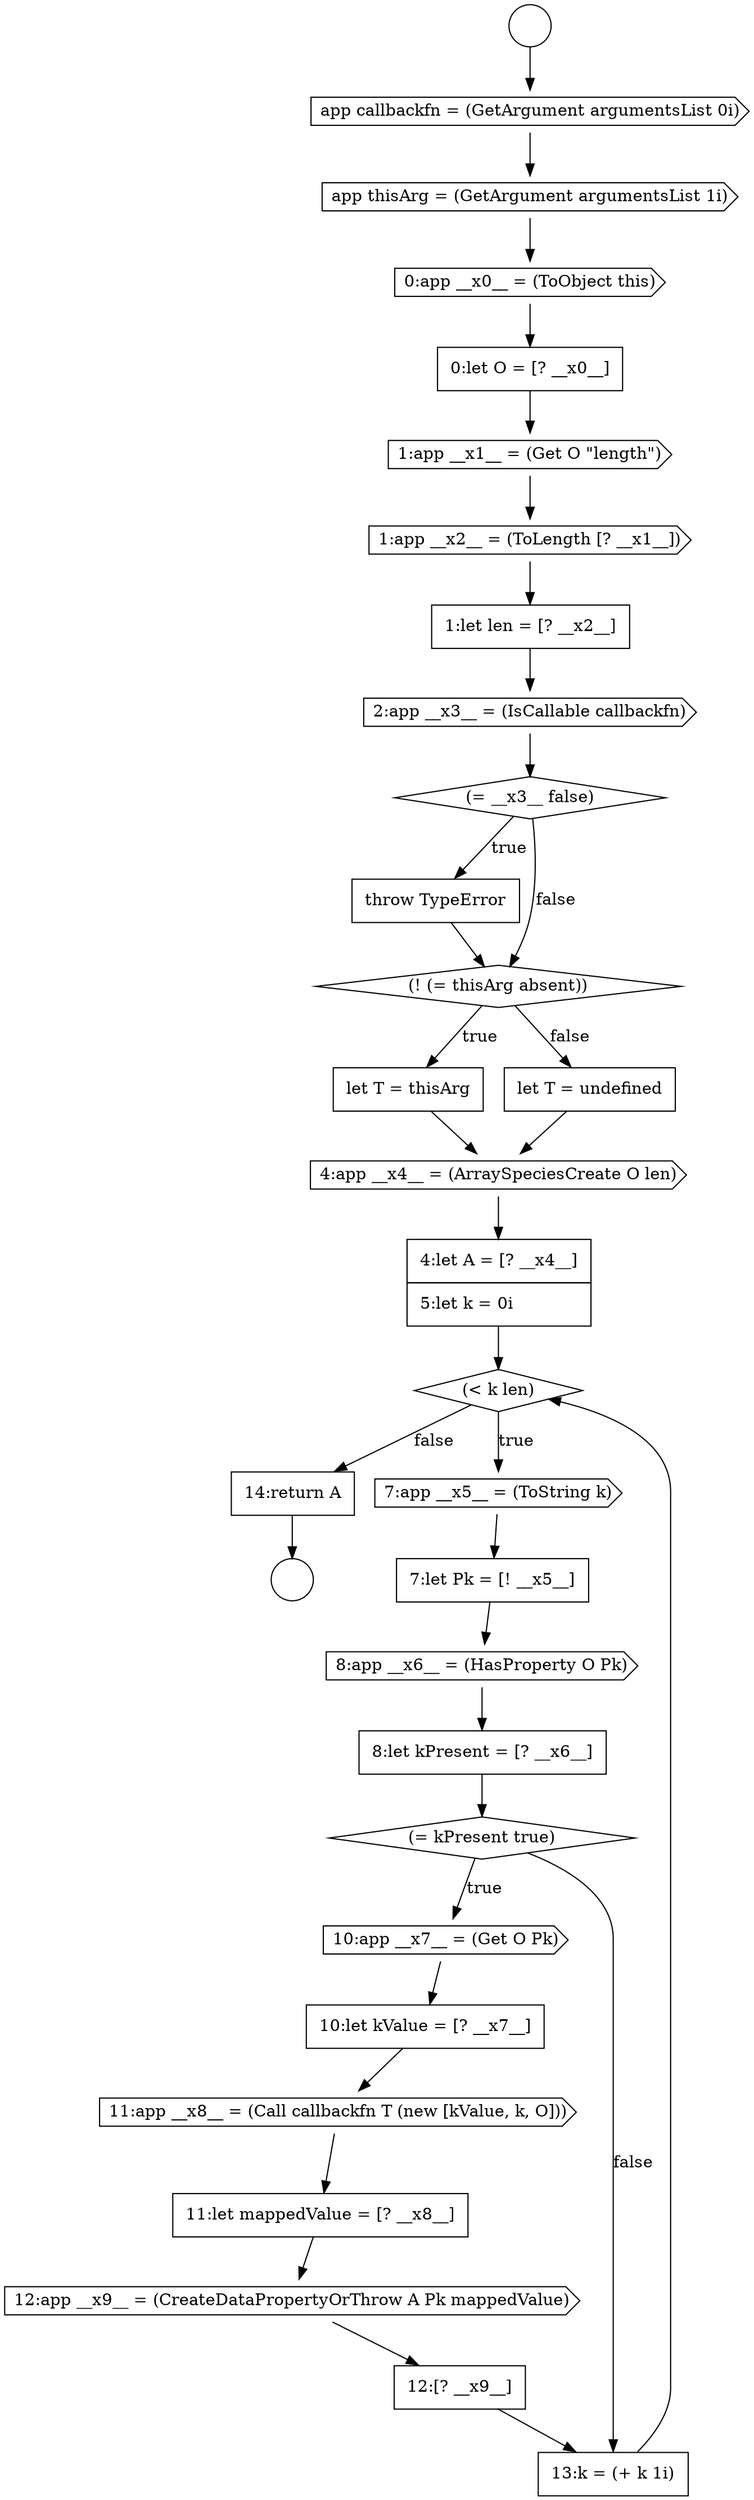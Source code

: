 digraph {
  node15104 [shape=none, margin=0, label=<<font color="black">
    <table border="0" cellborder="1" cellspacing="0" cellpadding="10">
      <tr><td align="left">4:let A = [? __x4__]</td></tr>
      <tr><td align="left">5:let k = 0i</td></tr>
    </table>
  </font>> color="black" fillcolor="white" style=filled]
  node15092 [shape=cds, label=<<font color="black">0:app __x0__ = (ToObject this)</font>> color="black" fillcolor="white" style=filled]
  node15110 [shape=diamond, label=<<font color="black">(= kPresent true)</font>> color="black" fillcolor="white" style=filled]
  node15105 [shape=diamond, label=<<font color="black">(&lt; k len)</font>> color="black" fillcolor="white" style=filled]
  node15114 [shape=none, margin=0, label=<<font color="black">
    <table border="0" cellborder="1" cellspacing="0" cellpadding="10">
      <tr><td align="left">11:let mappedValue = [? __x8__]</td></tr>
    </table>
  </font>> color="black" fillcolor="white" style=filled]
  node15089 [shape=circle label=" " color="black" fillcolor="white" style=filled]
  node15101 [shape=none, margin=0, label=<<font color="black">
    <table border="0" cellborder="1" cellspacing="0" cellpadding="10">
      <tr><td align="left">let T = thisArg</td></tr>
    </table>
  </font>> color="black" fillcolor="white" style=filled]
  node15113 [shape=cds, label=<<font color="black">11:app __x8__ = (Call callbackfn T (new [kValue, k, O]))</font>> color="black" fillcolor="white" style=filled]
  node15094 [shape=cds, label=<<font color="black">1:app __x1__ = (Get O &quot;length&quot;)</font>> color="black" fillcolor="white" style=filled]
  node15102 [shape=none, margin=0, label=<<font color="black">
    <table border="0" cellborder="1" cellspacing="0" cellpadding="10">
      <tr><td align="left">let T = undefined</td></tr>
    </table>
  </font>> color="black" fillcolor="white" style=filled]
  node15095 [shape=cds, label=<<font color="black">1:app __x2__ = (ToLength [? __x1__])</font>> color="black" fillcolor="white" style=filled]
  node15116 [shape=none, margin=0, label=<<font color="black">
    <table border="0" cellborder="1" cellspacing="0" cellpadding="10">
      <tr><td align="left">12:[? __x9__]</td></tr>
    </table>
  </font>> color="black" fillcolor="white" style=filled]
  node15099 [shape=none, margin=0, label=<<font color="black">
    <table border="0" cellborder="1" cellspacing="0" cellpadding="10">
      <tr><td align="left">throw TypeError</td></tr>
    </table>
  </font>> color="black" fillcolor="white" style=filled]
  node15088 [shape=circle label=" " color="black" fillcolor="white" style=filled]
  node15091 [shape=cds, label=<<font color="black">app thisArg = (GetArgument argumentsList 1i)</font>> color="black" fillcolor="white" style=filled]
  node15096 [shape=none, margin=0, label=<<font color="black">
    <table border="0" cellborder="1" cellspacing="0" cellpadding="10">
      <tr><td align="left">1:let len = [? __x2__]</td></tr>
    </table>
  </font>> color="black" fillcolor="white" style=filled]
  node15098 [shape=diamond, label=<<font color="black">(= __x3__ false)</font>> color="black" fillcolor="white" style=filled]
  node15115 [shape=cds, label=<<font color="black">12:app __x9__ = (CreateDataPropertyOrThrow A Pk mappedValue)</font>> color="black" fillcolor="white" style=filled]
  node15118 [shape=none, margin=0, label=<<font color="black">
    <table border="0" cellborder="1" cellspacing="0" cellpadding="10">
      <tr><td align="left">14:return A</td></tr>
    </table>
  </font>> color="black" fillcolor="white" style=filled]
  node15097 [shape=cds, label=<<font color="black">2:app __x3__ = (IsCallable callbackfn)</font>> color="black" fillcolor="white" style=filled]
  node15103 [shape=cds, label=<<font color="black">4:app __x4__ = (ArraySpeciesCreate O len)</font>> color="black" fillcolor="white" style=filled]
  node15093 [shape=none, margin=0, label=<<font color="black">
    <table border="0" cellborder="1" cellspacing="0" cellpadding="10">
      <tr><td align="left">0:let O = [? __x0__]</td></tr>
    </table>
  </font>> color="black" fillcolor="white" style=filled]
  node15106 [shape=cds, label=<<font color="black">7:app __x5__ = (ToString k)</font>> color="black" fillcolor="white" style=filled]
  node15111 [shape=cds, label=<<font color="black">10:app __x7__ = (Get O Pk)</font>> color="black" fillcolor="white" style=filled]
  node15100 [shape=diamond, label=<<font color="black">(! (= thisArg absent))</font>> color="black" fillcolor="white" style=filled]
  node15117 [shape=none, margin=0, label=<<font color="black">
    <table border="0" cellborder="1" cellspacing="0" cellpadding="10">
      <tr><td align="left">13:k = (+ k 1i)</td></tr>
    </table>
  </font>> color="black" fillcolor="white" style=filled]
  node15107 [shape=none, margin=0, label=<<font color="black">
    <table border="0" cellborder="1" cellspacing="0" cellpadding="10">
      <tr><td align="left">7:let Pk = [! __x5__]</td></tr>
    </table>
  </font>> color="black" fillcolor="white" style=filled]
  node15112 [shape=none, margin=0, label=<<font color="black">
    <table border="0" cellborder="1" cellspacing="0" cellpadding="10">
      <tr><td align="left">10:let kValue = [? __x7__]</td></tr>
    </table>
  </font>> color="black" fillcolor="white" style=filled]
  node15090 [shape=cds, label=<<font color="black">app callbackfn = (GetArgument argumentsList 0i)</font>> color="black" fillcolor="white" style=filled]
  node15109 [shape=none, margin=0, label=<<font color="black">
    <table border="0" cellborder="1" cellspacing="0" cellpadding="10">
      <tr><td align="left">8:let kPresent = [? __x6__]</td></tr>
    </table>
  </font>> color="black" fillcolor="white" style=filled]
  node15108 [shape=cds, label=<<font color="black">8:app __x6__ = (HasProperty O Pk)</font>> color="black" fillcolor="white" style=filled]
  node15094 -> node15095 [ color="black"]
  node15103 -> node15104 [ color="black"]
  node15109 -> node15110 [ color="black"]
  node15098 -> node15099 [label=<<font color="black">true</font>> color="black"]
  node15098 -> node15100 [label=<<font color="black">false</font>> color="black"]
  node15117 -> node15105 [ color="black"]
  node15092 -> node15093 [ color="black"]
  node15106 -> node15107 [ color="black"]
  node15107 -> node15108 [ color="black"]
  node15111 -> node15112 [ color="black"]
  node15101 -> node15103 [ color="black"]
  node15115 -> node15116 [ color="black"]
  node15118 -> node15089 [ color="black"]
  node15097 -> node15098 [ color="black"]
  node15100 -> node15101 [label=<<font color="black">true</font>> color="black"]
  node15100 -> node15102 [label=<<font color="black">false</font>> color="black"]
  node15091 -> node15092 [ color="black"]
  node15093 -> node15094 [ color="black"]
  node15114 -> node15115 [ color="black"]
  node15116 -> node15117 [ color="black"]
  node15090 -> node15091 [ color="black"]
  node15105 -> node15106 [label=<<font color="black">true</font>> color="black"]
  node15105 -> node15118 [label=<<font color="black">false</font>> color="black"]
  node15102 -> node15103 [ color="black"]
  node15088 -> node15090 [ color="black"]
  node15099 -> node15100 [ color="black"]
  node15095 -> node15096 [ color="black"]
  node15108 -> node15109 [ color="black"]
  node15112 -> node15113 [ color="black"]
  node15110 -> node15111 [label=<<font color="black">true</font>> color="black"]
  node15110 -> node15117 [label=<<font color="black">false</font>> color="black"]
  node15104 -> node15105 [ color="black"]
  node15096 -> node15097 [ color="black"]
  node15113 -> node15114 [ color="black"]
}

